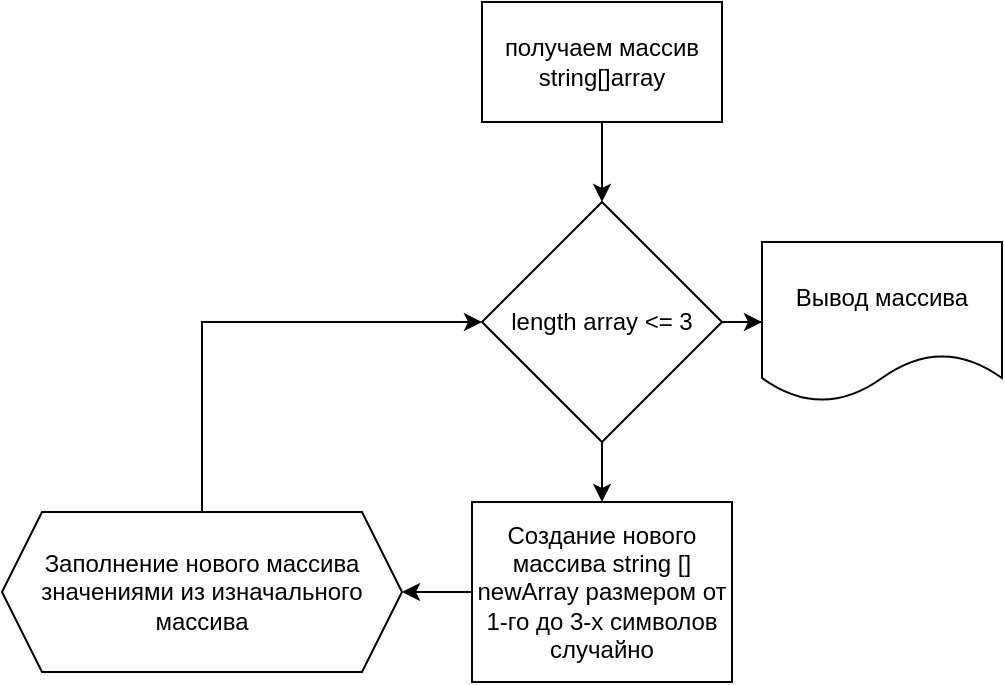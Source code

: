 <mxfile version="21.0.8" type="github"><diagram name="Страница 1" id="aT30Qz6m-3KQ5v2p3956"><mxGraphModel dx="578" dy="847" grid="1" gridSize="10" guides="1" tooltips="1" connect="1" arrows="1" fold="1" page="1" pageScale="1" pageWidth="3300" pageHeight="4681" math="0" shadow="0"><root><mxCell id="0"/><mxCell id="1" parent="0"/><mxCell id="y5jFNkKF4nAmQqFBr7Bh-14" value="" style="group" vertex="1" connectable="0" parent="1"><mxGeometry x="50" y="60" width="500" height="340" as="geometry"/></mxCell><mxCell id="y5jFNkKF4nAmQqFBr7Bh-3" value="получаем массив string[]array" style="rounded=0;whiteSpace=wrap;html=1;" vertex="1" parent="y5jFNkKF4nAmQqFBr7Bh-14"><mxGeometry x="240" width="120" height="60" as="geometry"/></mxCell><mxCell id="y5jFNkKF4nAmQqFBr7Bh-5" value="length array &amp;lt;= 3" style="rhombus;whiteSpace=wrap;html=1;" vertex="1" parent="y5jFNkKF4nAmQqFBr7Bh-14"><mxGeometry x="240" y="100" width="120" height="120" as="geometry"/></mxCell><mxCell id="y5jFNkKF4nAmQqFBr7Bh-13" value="" style="edgeStyle=orthogonalEdgeStyle;rounded=0;orthogonalLoop=1;jettySize=auto;html=1;" edge="1" parent="y5jFNkKF4nAmQqFBr7Bh-14" source="y5jFNkKF4nAmQqFBr7Bh-3" target="y5jFNkKF4nAmQqFBr7Bh-5"><mxGeometry relative="1" as="geometry"/></mxCell><mxCell id="y5jFNkKF4nAmQqFBr7Bh-10" style="edgeStyle=orthogonalEdgeStyle;rounded=0;orthogonalLoop=1;jettySize=auto;html=1;exitX=0.5;exitY=0;exitDx=0;exitDy=0;entryX=0;entryY=0.5;entryDx=0;entryDy=0;" edge="1" parent="y5jFNkKF4nAmQqFBr7Bh-14" source="y5jFNkKF4nAmQqFBr7Bh-6" target="y5jFNkKF4nAmQqFBr7Bh-5"><mxGeometry relative="1" as="geometry"/></mxCell><mxCell id="y5jFNkKF4nAmQqFBr7Bh-6" value="Заполнение нового массива значениями из изначального массива" style="shape=hexagon;perimeter=hexagonPerimeter2;whiteSpace=wrap;html=1;fixedSize=1;" vertex="1" parent="y5jFNkKF4nAmQqFBr7Bh-14"><mxGeometry y="255" width="200" height="80" as="geometry"/></mxCell><mxCell id="y5jFNkKF4nAmQqFBr7Bh-11" value="" style="edgeStyle=orthogonalEdgeStyle;rounded=0;orthogonalLoop=1;jettySize=auto;html=1;" edge="1" parent="y5jFNkKF4nAmQqFBr7Bh-14" source="y5jFNkKF4nAmQqFBr7Bh-7" target="y5jFNkKF4nAmQqFBr7Bh-6"><mxGeometry relative="1" as="geometry"/></mxCell><mxCell id="y5jFNkKF4nAmQqFBr7Bh-7" value="Создание нового массива string [] newArray размером от 1-го до 3-х символов случайно" style="rounded=0;whiteSpace=wrap;html=1;" vertex="1" parent="y5jFNkKF4nAmQqFBr7Bh-14"><mxGeometry x="235" y="250" width="130" height="90" as="geometry"/></mxCell><mxCell id="y5jFNkKF4nAmQqFBr7Bh-12" value="" style="edgeStyle=orthogonalEdgeStyle;rounded=0;orthogonalLoop=1;jettySize=auto;html=1;" edge="1" parent="y5jFNkKF4nAmQqFBr7Bh-14" source="y5jFNkKF4nAmQqFBr7Bh-5" target="y5jFNkKF4nAmQqFBr7Bh-7"><mxGeometry relative="1" as="geometry"/></mxCell><mxCell id="y5jFNkKF4nAmQqFBr7Bh-8" value="Вывод массива" style="shape=document;whiteSpace=wrap;html=1;boundedLbl=1;" vertex="1" parent="y5jFNkKF4nAmQqFBr7Bh-14"><mxGeometry x="380" y="120" width="120" height="80" as="geometry"/></mxCell><mxCell id="y5jFNkKF4nAmQqFBr7Bh-9" value="" style="edgeStyle=orthogonalEdgeStyle;rounded=0;orthogonalLoop=1;jettySize=auto;html=1;" edge="1" parent="y5jFNkKF4nAmQqFBr7Bh-14" source="y5jFNkKF4nAmQqFBr7Bh-5" target="y5jFNkKF4nAmQqFBr7Bh-8"><mxGeometry relative="1" as="geometry"/></mxCell></root></mxGraphModel></diagram></mxfile>